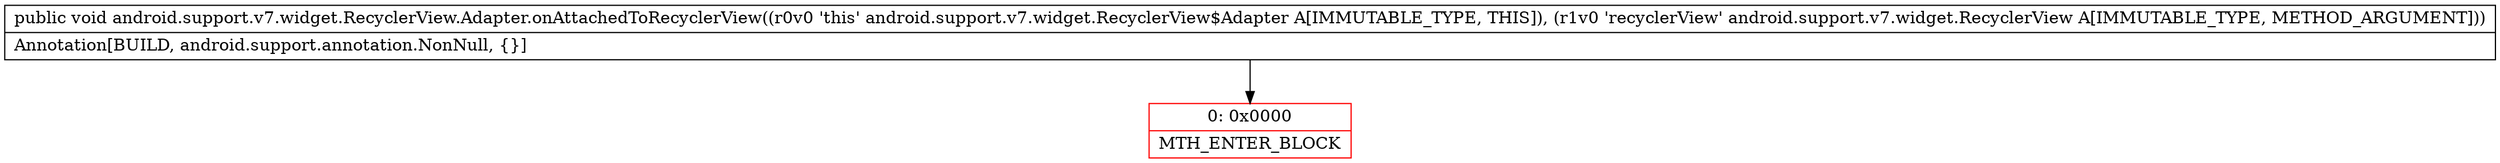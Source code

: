digraph "CFG forandroid.support.v7.widget.RecyclerView.Adapter.onAttachedToRecyclerView(Landroid\/support\/v7\/widget\/RecyclerView;)V" {
subgraph cluster_Region_1616817676 {
label = "R(0)";
node [shape=record,color=blue];
}
Node_0 [shape=record,color=red,label="{0\:\ 0x0000|MTH_ENTER_BLOCK\l}"];
MethodNode[shape=record,label="{public void android.support.v7.widget.RecyclerView.Adapter.onAttachedToRecyclerView((r0v0 'this' android.support.v7.widget.RecyclerView$Adapter A[IMMUTABLE_TYPE, THIS]), (r1v0 'recyclerView' android.support.v7.widget.RecyclerView A[IMMUTABLE_TYPE, METHOD_ARGUMENT]))  | Annotation[BUILD, android.support.annotation.NonNull, \{\}]\l}"];
MethodNode -> Node_0;
}

